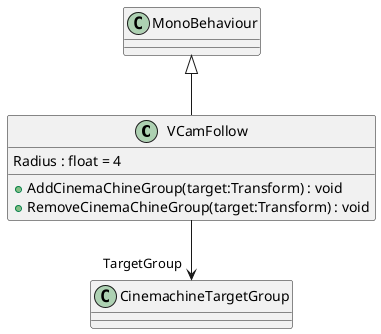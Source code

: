 @startuml
class VCamFollow {
    Radius : float = 4
    + AddCinemaChineGroup(target:Transform) : void
    + RemoveCinemaChineGroup(target:Transform) : void
}
MonoBehaviour <|-- VCamFollow
VCamFollow --> "TargetGroup" CinemachineTargetGroup
@enduml
